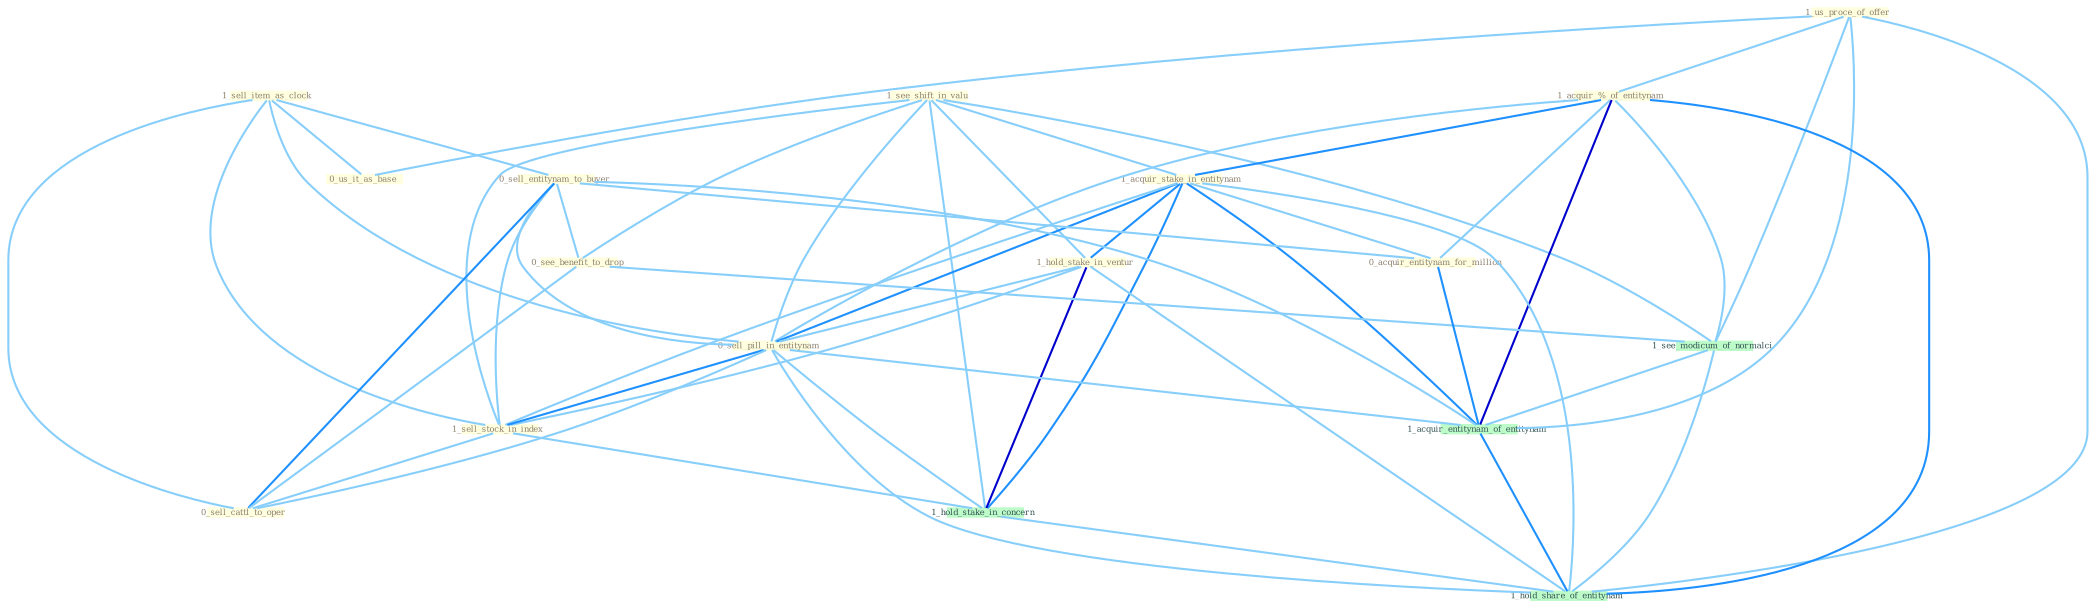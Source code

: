 Graph G{ 
    node
    [shape=polygon,style=filled,width=.5,height=.06,color="#BDFCC9",fixedsize=true,fontsize=4,
    fontcolor="#2f4f4f"];
    {node
    [color="#ffffe0", fontcolor="#8b7d6b"] "1_us_proce_of_offer " "1_see_shift_in_valu " "1_sell_item_as_clock " "1_acquir_%_of_entitynam " "1_acquir_stake_in_entitynam " "0_sell_entitynam_to_buyer " "1_hold_stake_in_ventur " "0_sell_pill_in_entitynam " "0_see_benefit_to_drop " "1_sell_stock_in_index " "0_sell_cattl_to_oper " "0_acquir_entitynam_for_million " "0_us_it_as_base "}
{node [color="#fff0f5", fontcolor="#b22222"]}
edge [color="#B0E2FF"];

	"1_us_proce_of_offer " -- "1_acquir_%_of_entitynam " [w="1", color="#87cefa" ];
	"1_us_proce_of_offer " -- "0_us_it_as_base " [w="1", color="#87cefa" ];
	"1_us_proce_of_offer " -- "1_see_modicum_of_normalci " [w="1", color="#87cefa" ];
	"1_us_proce_of_offer " -- "1_acquir_entitynam_of_entitynam " [w="1", color="#87cefa" ];
	"1_us_proce_of_offer " -- "1_hold_share_of_entitynam " [w="1", color="#87cefa" ];
	"1_see_shift_in_valu " -- "1_acquir_stake_in_entitynam " [w="1", color="#87cefa" ];
	"1_see_shift_in_valu " -- "1_hold_stake_in_ventur " [w="1", color="#87cefa" ];
	"1_see_shift_in_valu " -- "0_sell_pill_in_entitynam " [w="1", color="#87cefa" ];
	"1_see_shift_in_valu " -- "0_see_benefit_to_drop " [w="1", color="#87cefa" ];
	"1_see_shift_in_valu " -- "1_sell_stock_in_index " [w="1", color="#87cefa" ];
	"1_see_shift_in_valu " -- "1_hold_stake_in_concern " [w="1", color="#87cefa" ];
	"1_see_shift_in_valu " -- "1_see_modicum_of_normalci " [w="1", color="#87cefa" ];
	"1_sell_item_as_clock " -- "0_sell_entitynam_to_buyer " [w="1", color="#87cefa" ];
	"1_sell_item_as_clock " -- "0_sell_pill_in_entitynam " [w="1", color="#87cefa" ];
	"1_sell_item_as_clock " -- "1_sell_stock_in_index " [w="1", color="#87cefa" ];
	"1_sell_item_as_clock " -- "0_sell_cattl_to_oper " [w="1", color="#87cefa" ];
	"1_sell_item_as_clock " -- "0_us_it_as_base " [w="1", color="#87cefa" ];
	"1_acquir_%_of_entitynam " -- "1_acquir_stake_in_entitynam " [w="2", color="#1e90ff" , len=0.8];
	"1_acquir_%_of_entitynam " -- "0_sell_pill_in_entitynam " [w="1", color="#87cefa" ];
	"1_acquir_%_of_entitynam " -- "0_acquir_entitynam_for_million " [w="1", color="#87cefa" ];
	"1_acquir_%_of_entitynam " -- "1_see_modicum_of_normalci " [w="1", color="#87cefa" ];
	"1_acquir_%_of_entitynam " -- "1_acquir_entitynam_of_entitynam " [w="3", color="#0000cd" , len=0.6];
	"1_acquir_%_of_entitynam " -- "1_hold_share_of_entitynam " [w="2", color="#1e90ff" , len=0.8];
	"1_acquir_stake_in_entitynam " -- "1_hold_stake_in_ventur " [w="2", color="#1e90ff" , len=0.8];
	"1_acquir_stake_in_entitynam " -- "0_sell_pill_in_entitynam " [w="2", color="#1e90ff" , len=0.8];
	"1_acquir_stake_in_entitynam " -- "1_sell_stock_in_index " [w="1", color="#87cefa" ];
	"1_acquir_stake_in_entitynam " -- "0_acquir_entitynam_for_million " [w="1", color="#87cefa" ];
	"1_acquir_stake_in_entitynam " -- "1_hold_stake_in_concern " [w="2", color="#1e90ff" , len=0.8];
	"1_acquir_stake_in_entitynam " -- "1_acquir_entitynam_of_entitynam " [w="2", color="#1e90ff" , len=0.8];
	"1_acquir_stake_in_entitynam " -- "1_hold_share_of_entitynam " [w="1", color="#87cefa" ];
	"0_sell_entitynam_to_buyer " -- "0_sell_pill_in_entitynam " [w="1", color="#87cefa" ];
	"0_sell_entitynam_to_buyer " -- "0_see_benefit_to_drop " [w="1", color="#87cefa" ];
	"0_sell_entitynam_to_buyer " -- "1_sell_stock_in_index " [w="1", color="#87cefa" ];
	"0_sell_entitynam_to_buyer " -- "0_sell_cattl_to_oper " [w="2", color="#1e90ff" , len=0.8];
	"0_sell_entitynam_to_buyer " -- "0_acquir_entitynam_for_million " [w="1", color="#87cefa" ];
	"0_sell_entitynam_to_buyer " -- "1_acquir_entitynam_of_entitynam " [w="1", color="#87cefa" ];
	"1_hold_stake_in_ventur " -- "0_sell_pill_in_entitynam " [w="1", color="#87cefa" ];
	"1_hold_stake_in_ventur " -- "1_sell_stock_in_index " [w="1", color="#87cefa" ];
	"1_hold_stake_in_ventur " -- "1_hold_stake_in_concern " [w="3", color="#0000cd" , len=0.6];
	"1_hold_stake_in_ventur " -- "1_hold_share_of_entitynam " [w="1", color="#87cefa" ];
	"0_sell_pill_in_entitynam " -- "1_sell_stock_in_index " [w="2", color="#1e90ff" , len=0.8];
	"0_sell_pill_in_entitynam " -- "0_sell_cattl_to_oper " [w="1", color="#87cefa" ];
	"0_sell_pill_in_entitynam " -- "1_hold_stake_in_concern " [w="1", color="#87cefa" ];
	"0_sell_pill_in_entitynam " -- "1_acquir_entitynam_of_entitynam " [w="1", color="#87cefa" ];
	"0_sell_pill_in_entitynam " -- "1_hold_share_of_entitynam " [w="1", color="#87cefa" ];
	"0_see_benefit_to_drop " -- "0_sell_cattl_to_oper " [w="1", color="#87cefa" ];
	"0_see_benefit_to_drop " -- "1_see_modicum_of_normalci " [w="1", color="#87cefa" ];
	"1_sell_stock_in_index " -- "0_sell_cattl_to_oper " [w="1", color="#87cefa" ];
	"1_sell_stock_in_index " -- "1_hold_stake_in_concern " [w="1", color="#87cefa" ];
	"0_acquir_entitynam_for_million " -- "1_acquir_entitynam_of_entitynam " [w="2", color="#1e90ff" , len=0.8];
	"1_hold_stake_in_concern " -- "1_hold_share_of_entitynam " [w="1", color="#87cefa" ];
	"1_see_modicum_of_normalci " -- "1_acquir_entitynam_of_entitynam " [w="1", color="#87cefa" ];
	"1_see_modicum_of_normalci " -- "1_hold_share_of_entitynam " [w="1", color="#87cefa" ];
	"1_acquir_entitynam_of_entitynam " -- "1_hold_share_of_entitynam " [w="2", color="#1e90ff" , len=0.8];
}